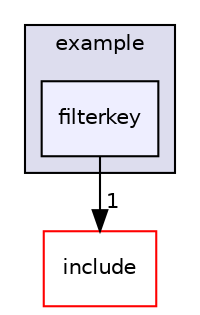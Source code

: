 digraph "build/vendor/rapidjson/src/rapidjson/example/filterkey" {
  compound=true
  node [ fontsize="10", fontname="Helvetica"];
  edge [ labelfontsize="10", labelfontname="Helvetica"];
  subgraph clusterdir_814f8d0b58d2cbbb7a64b29875efd4d1 {
    graph [ bgcolor="#ddddee", pencolor="black", label="example" fontname="Helvetica", fontsize="10", URL="dir_814f8d0b58d2cbbb7a64b29875efd4d1.html"]
  dir_8c6a58200b8b42ebc5cc4dc2fdc96d35 [shape=box, label="filterkey", style="filled", fillcolor="#eeeeff", pencolor="black", URL="dir_8c6a58200b8b42ebc5cc4dc2fdc96d35.html"];
  }
  dir_13cda55ee060365935dd1d37eaa22914 [shape=box label="include" fillcolor="white" style="filled" color="red" URL="dir_13cda55ee060365935dd1d37eaa22914.html"];
  dir_8c6a58200b8b42ebc5cc4dc2fdc96d35->dir_13cda55ee060365935dd1d37eaa22914 [headlabel="1", labeldistance=1.5 headhref="dir_000011_000024.html"];
}
